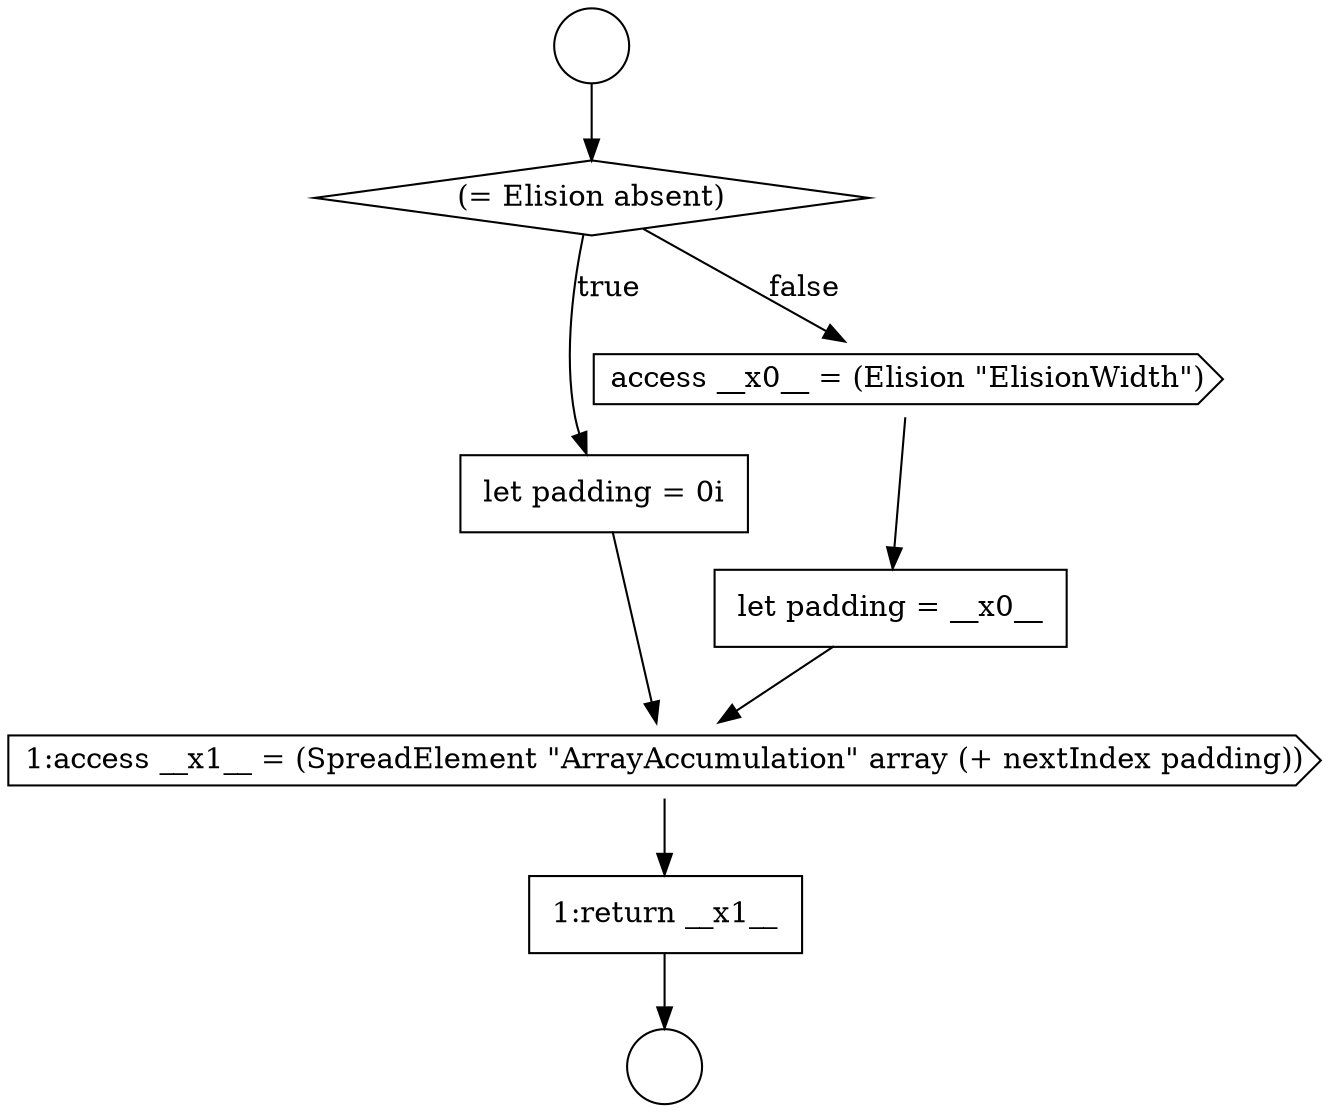 digraph {
  node3338 [shape=none, margin=0, label=<<font color="black">
    <table border="0" cellborder="1" cellspacing="0" cellpadding="10">
      <tr><td align="left">let padding = __x0__</td></tr>
    </table>
  </font>> color="black" fillcolor="white" style=filled]
  node3335 [shape=diamond, label=<<font color="black">(= Elision absent)</font>> color="black" fillcolor="white" style=filled]
  node3339 [shape=cds, label=<<font color="black">1:access __x1__ = (SpreadElement &quot;ArrayAccumulation&quot; array (+ nextIndex padding))</font>> color="black" fillcolor="white" style=filled]
  node3333 [shape=circle label=" " color="black" fillcolor="white" style=filled]
  node3340 [shape=none, margin=0, label=<<font color="black">
    <table border="0" cellborder="1" cellspacing="0" cellpadding="10">
      <tr><td align="left">1:return __x1__</td></tr>
    </table>
  </font>> color="black" fillcolor="white" style=filled]
  node3334 [shape=circle label=" " color="black" fillcolor="white" style=filled]
  node3336 [shape=none, margin=0, label=<<font color="black">
    <table border="0" cellborder="1" cellspacing="0" cellpadding="10">
      <tr><td align="left">let padding = 0i</td></tr>
    </table>
  </font>> color="black" fillcolor="white" style=filled]
  node3337 [shape=cds, label=<<font color="black">access __x0__ = (Elision &quot;ElisionWidth&quot;)</font>> color="black" fillcolor="white" style=filled]
  node3339 -> node3340 [ color="black"]
  node3335 -> node3336 [label=<<font color="black">true</font>> color="black"]
  node3335 -> node3337 [label=<<font color="black">false</font>> color="black"]
  node3337 -> node3338 [ color="black"]
  node3336 -> node3339 [ color="black"]
  node3338 -> node3339 [ color="black"]
  node3340 -> node3334 [ color="black"]
  node3333 -> node3335 [ color="black"]
}
